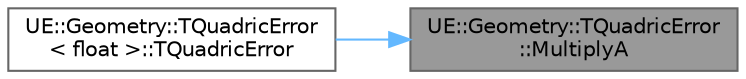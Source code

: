 digraph "UE::Geometry::TQuadricError::MultiplyA"
{
 // INTERACTIVE_SVG=YES
 // LATEX_PDF_SIZE
  bgcolor="transparent";
  edge [fontname=Helvetica,fontsize=10,labelfontname=Helvetica,labelfontsize=10];
  node [fontname=Helvetica,fontsize=10,shape=box,height=0.2,width=0.4];
  rankdir="RL";
  Node1 [id="Node000001",label="UE::Geometry::TQuadricError\l::MultiplyA",height=0.2,width=0.4,color="gray40", fillcolor="grey60", style="filled", fontcolor="black",tooltip=" "];
  Node1 -> Node2 [id="edge1_Node000001_Node000002",dir="back",color="steelblue1",style="solid",tooltip=" "];
  Node2 [id="Node000002",label="UE::Geometry::TQuadricError\l\< float \>::TQuadricError",height=0.2,width=0.4,color="grey40", fillcolor="white", style="filled",URL="$d9/d42/structUE_1_1Geometry_1_1TQuadricError.html#a3bc343d4c45515c79218e09a0ec2ceba",tooltip=" "];
}
